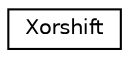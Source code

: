 digraph "Graphical Class Hierarchy"
{
  edge [fontname="Helvetica",fontsize="10",labelfontname="Helvetica",labelfontsize="10"];
  node [fontname="Helvetica",fontsize="10",shape=record];
  rankdir="LR";
  Node1 [label="Xorshift",height=0.2,width=0.4,color="black", fillcolor="white", style="filled",URL="$classXorshift.html",tooltip="Basic xorshift* implementation. "];
}
